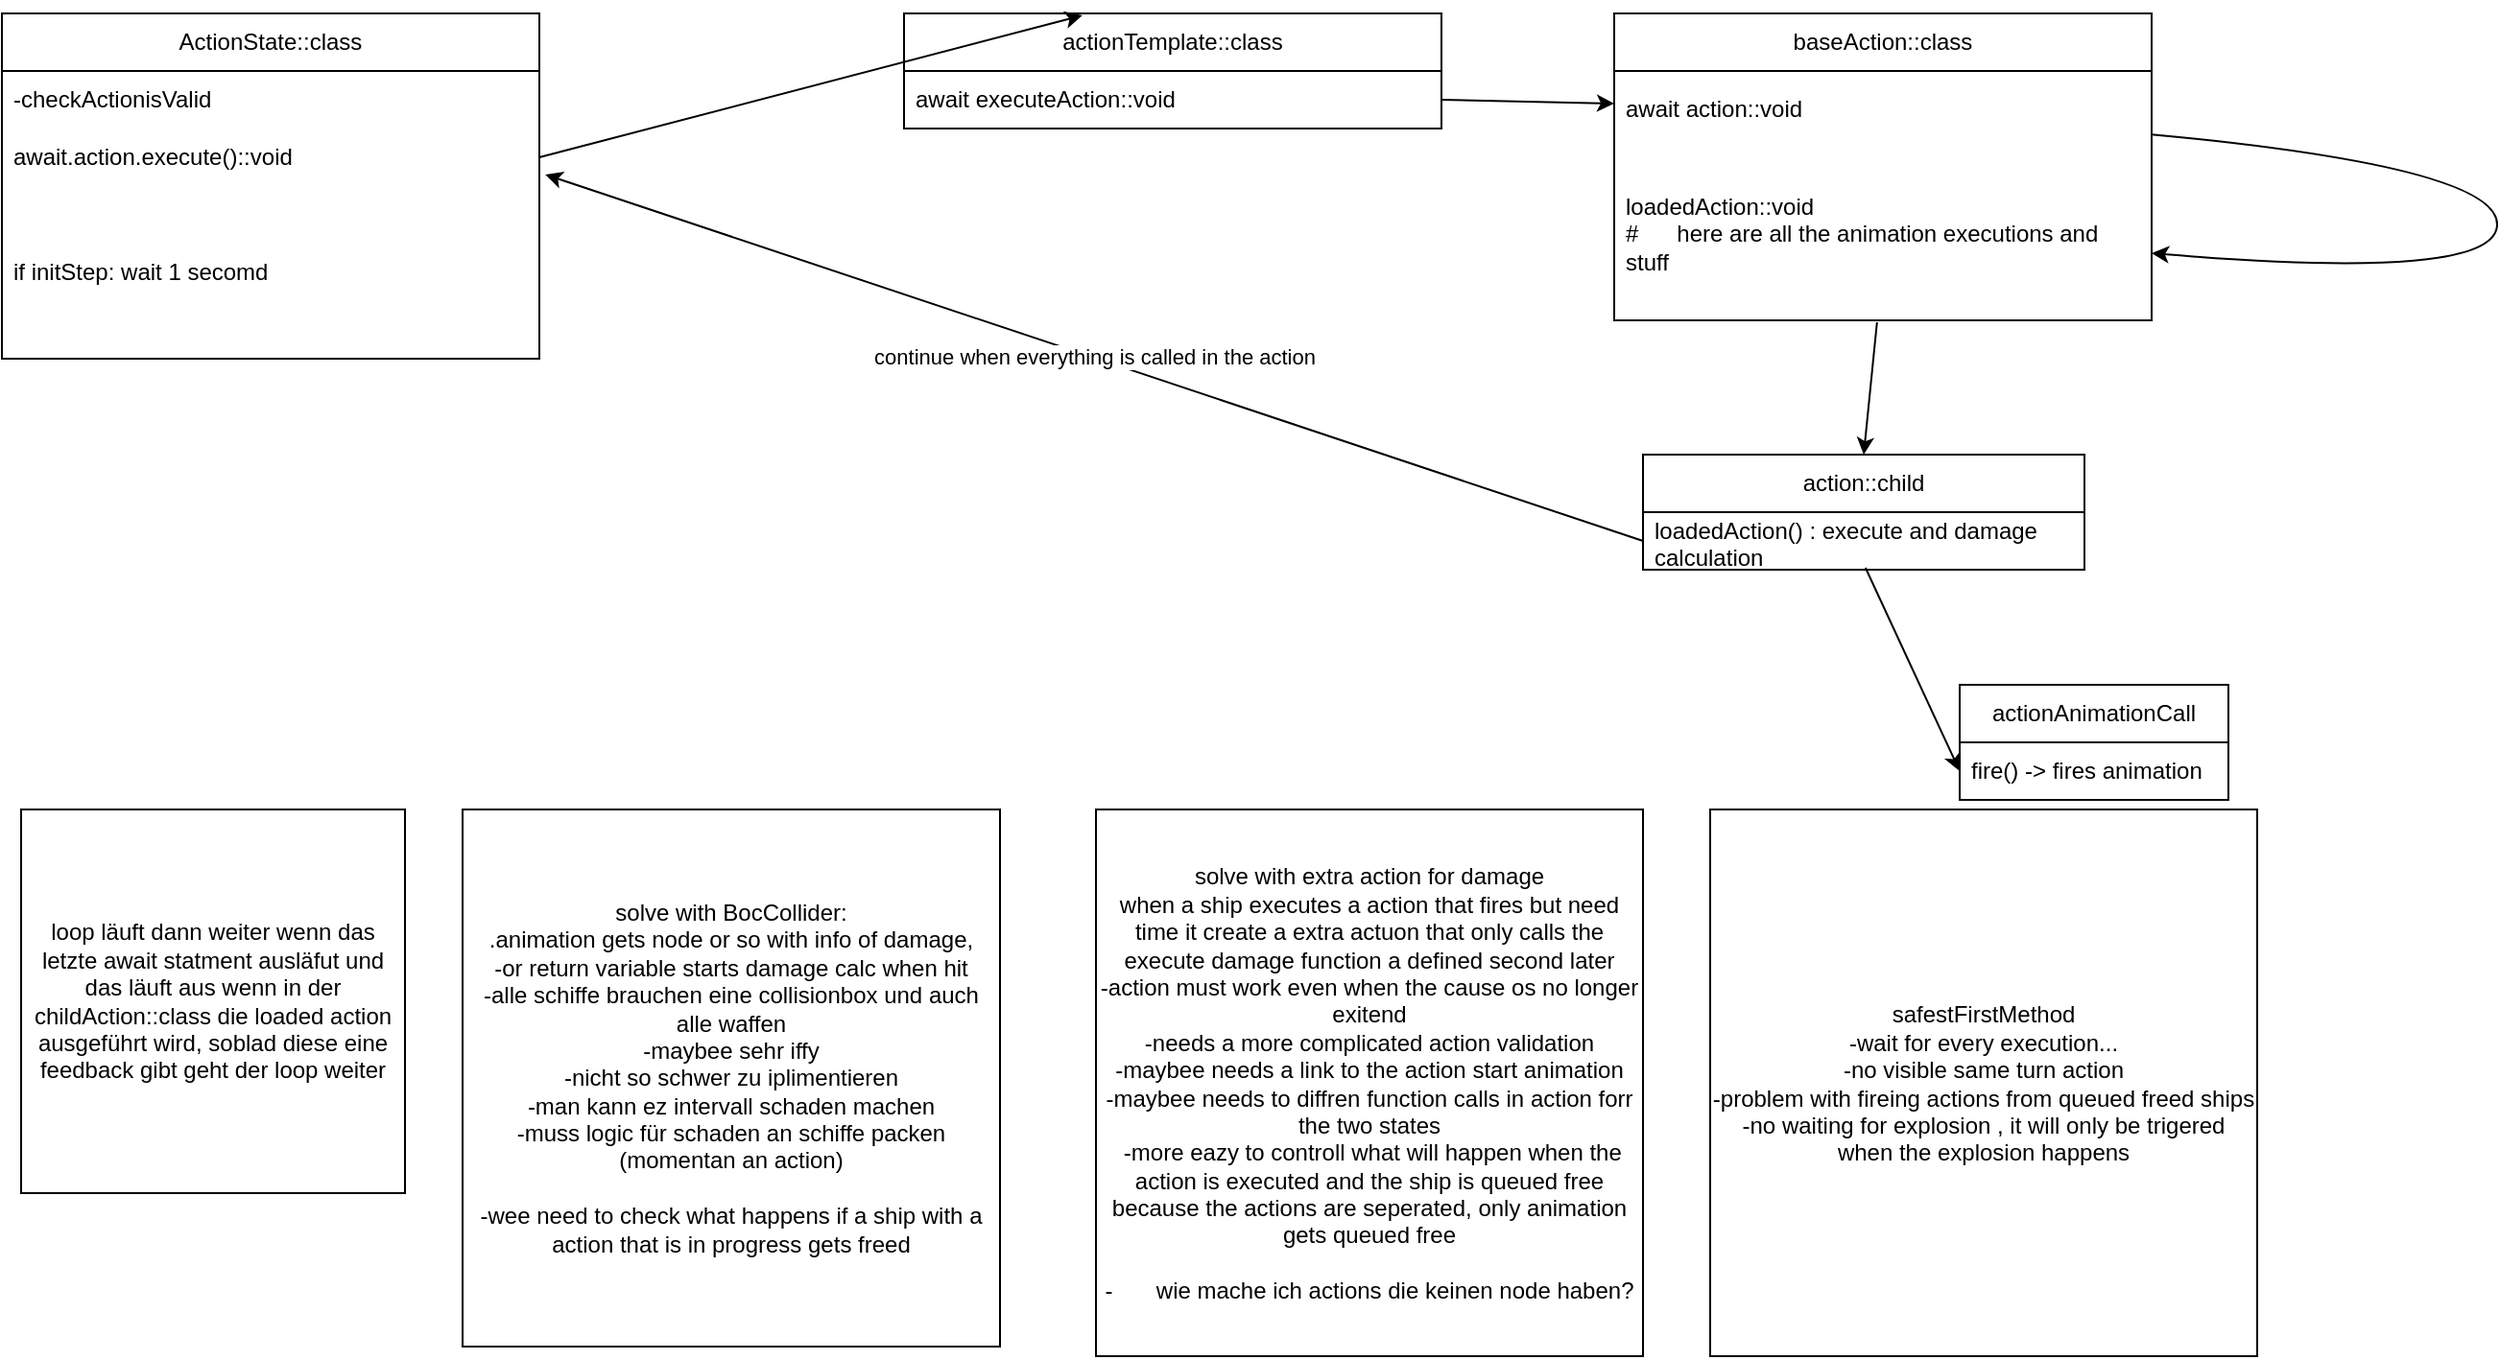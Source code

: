 <mxfile version="22.1.4" type="device">
  <diagram id="C5RBs43oDa-KdzZeNtuy" name="Page-1">
    <mxGraphModel dx="2261" dy="902" grid="1" gridSize="10" guides="1" tooltips="1" connect="1" arrows="1" fold="1" page="1" pageScale="1" pageWidth="827" pageHeight="1169" math="0" shadow="0">
      <root>
        <mxCell id="WIyWlLk6GJQsqaUBKTNV-0" />
        <mxCell id="WIyWlLk6GJQsqaUBKTNV-1" parent="WIyWlLk6GJQsqaUBKTNV-0" />
        <mxCell id="3KvujkYWrIo-BmdRtZlr-1" value="ActionState::class" style="swimlane;fontStyle=0;childLayout=stackLayout;horizontal=1;startSize=30;horizontalStack=0;resizeParent=1;resizeParentMax=0;resizeLast=0;collapsible=1;marginBottom=0;whiteSpace=wrap;html=1;" vertex="1" parent="WIyWlLk6GJQsqaUBKTNV-1">
          <mxGeometry x="-280" y="40" width="280" height="180" as="geometry" />
        </mxCell>
        <mxCell id="3KvujkYWrIo-BmdRtZlr-2" value="&lt;div&gt;-checkActionisValid&lt;/div&gt;" style="text;strokeColor=none;fillColor=none;align=left;verticalAlign=middle;spacingLeft=4;spacingRight=4;overflow=hidden;points=[[0,0.5],[1,0.5]];portConstraint=eastwest;rotatable=0;whiteSpace=wrap;html=1;" vertex="1" parent="3KvujkYWrIo-BmdRtZlr-1">
          <mxGeometry y="30" width="280" height="30" as="geometry" />
        </mxCell>
        <mxCell id="3KvujkYWrIo-BmdRtZlr-3" value="await.action.execute()::void" style="text;strokeColor=none;fillColor=none;align=left;verticalAlign=middle;spacingLeft=4;spacingRight=4;overflow=hidden;points=[[0,0.5],[1,0.5]];portConstraint=eastwest;rotatable=0;whiteSpace=wrap;html=1;" vertex="1" parent="3KvujkYWrIo-BmdRtZlr-1">
          <mxGeometry y="60" width="280" height="30" as="geometry" />
        </mxCell>
        <mxCell id="3KvujkYWrIo-BmdRtZlr-4" value="&lt;div&gt;if initStep: wait 1 secomd&lt;/div&gt;" style="text;strokeColor=none;fillColor=none;align=left;verticalAlign=middle;spacingLeft=4;spacingRight=4;overflow=hidden;points=[[0,0.5],[1,0.5]];portConstraint=eastwest;rotatable=0;whiteSpace=wrap;html=1;" vertex="1" parent="3KvujkYWrIo-BmdRtZlr-1">
          <mxGeometry y="90" width="280" height="90" as="geometry" />
        </mxCell>
        <mxCell id="3KvujkYWrIo-BmdRtZlr-5" value="actionTemplate::class" style="swimlane;fontStyle=0;childLayout=stackLayout;horizontal=1;startSize=30;horizontalStack=0;resizeParent=1;resizeParentMax=0;resizeLast=0;collapsible=1;marginBottom=0;whiteSpace=wrap;html=1;" vertex="1" parent="WIyWlLk6GJQsqaUBKTNV-1">
          <mxGeometry x="190" y="40" width="280" height="60" as="geometry" />
        </mxCell>
        <mxCell id="3KvujkYWrIo-BmdRtZlr-6" value="await executeAction::void" style="text;strokeColor=none;fillColor=none;align=left;verticalAlign=middle;spacingLeft=4;spacingRight=4;overflow=hidden;points=[[0,0.5],[1,0.5]];portConstraint=eastwest;rotatable=0;whiteSpace=wrap;html=1;" vertex="1" parent="3KvujkYWrIo-BmdRtZlr-5">
          <mxGeometry y="30" width="280" height="30" as="geometry" />
        </mxCell>
        <mxCell id="3KvujkYWrIo-BmdRtZlr-9" value="" style="endArrow=classic;html=1;rounded=0;entryX=0.332;entryY=0.017;entryDx=0;entryDy=0;entryPerimeter=0;exitX=1;exitY=0.5;exitDx=0;exitDy=0;" edge="1" parent="WIyWlLk6GJQsqaUBKTNV-1" source="3KvujkYWrIo-BmdRtZlr-3" target="3KvujkYWrIo-BmdRtZlr-5">
          <mxGeometry width="50" height="50" relative="1" as="geometry">
            <mxPoint x="60" y="200" as="sourcePoint" />
            <mxPoint x="440" y="250" as="targetPoint" />
          </mxGeometry>
        </mxCell>
        <mxCell id="3KvujkYWrIo-BmdRtZlr-10" value="&lt;div&gt;baseAction::class&lt;/div&gt;" style="swimlane;fontStyle=0;childLayout=stackLayout;horizontal=1;startSize=30;horizontalStack=0;resizeParent=1;resizeParentMax=0;resizeLast=0;collapsible=1;marginBottom=0;whiteSpace=wrap;html=1;" vertex="1" parent="WIyWlLk6GJQsqaUBKTNV-1">
          <mxGeometry x="560" y="40" width="280" height="160" as="geometry" />
        </mxCell>
        <mxCell id="3KvujkYWrIo-BmdRtZlr-14" value="await action::void" style="text;strokeColor=none;fillColor=none;align=left;verticalAlign=middle;spacingLeft=4;spacingRight=4;overflow=hidden;points=[[0,0.5],[1,0.5]];portConstraint=eastwest;rotatable=0;whiteSpace=wrap;html=1;" vertex="1" parent="3KvujkYWrIo-BmdRtZlr-10">
          <mxGeometry y="30" width="280" height="40" as="geometry" />
        </mxCell>
        <mxCell id="3KvujkYWrIo-BmdRtZlr-11" value="loadedAction::void&lt;br&gt;#&lt;span style=&quot;white-space: pre;&quot;&gt;&#x9;&lt;/span&gt;here are all the animation executions and stuff" style="text;strokeColor=none;fillColor=none;align=left;verticalAlign=middle;spacingLeft=4;spacingRight=4;overflow=hidden;points=[[0,0.5],[1,0.5]];portConstraint=eastwest;rotatable=0;whiteSpace=wrap;html=1;" vertex="1" parent="3KvujkYWrIo-BmdRtZlr-10">
          <mxGeometry y="70" width="280" height="90" as="geometry" />
        </mxCell>
        <mxCell id="3KvujkYWrIo-BmdRtZlr-16" value="" style="curved=1;endArrow=classic;html=1;rounded=0;entryX=1;entryY=0.611;entryDx=0;entryDy=0;entryPerimeter=0;" edge="1" parent="3KvujkYWrIo-BmdRtZlr-10" source="3KvujkYWrIo-BmdRtZlr-14" target="3KvujkYWrIo-BmdRtZlr-11">
          <mxGeometry width="50" height="50" relative="1" as="geometry">
            <mxPoint x="-170" y="260" as="sourcePoint" />
            <mxPoint x="-120" y="210" as="targetPoint" />
            <Array as="points">
              <mxPoint x="460" y="80" />
              <mxPoint x="460" y="140" />
            </Array>
          </mxGeometry>
        </mxCell>
        <mxCell id="3KvujkYWrIo-BmdRtZlr-15" value="" style="endArrow=classic;html=1;rounded=0;exitX=1;exitY=0.5;exitDx=0;exitDy=0;" edge="1" parent="WIyWlLk6GJQsqaUBKTNV-1" source="3KvujkYWrIo-BmdRtZlr-6" target="3KvujkYWrIo-BmdRtZlr-14">
          <mxGeometry width="50" height="50" relative="1" as="geometry">
            <mxPoint x="390" y="300" as="sourcePoint" />
            <mxPoint x="440" y="250" as="targetPoint" />
          </mxGeometry>
        </mxCell>
        <mxCell id="3KvujkYWrIo-BmdRtZlr-17" value="loop läuft dann weiter wenn das letzte await statment ausläfut und das läuft aus wenn in der childAction::class die loaded action ausgeführt wird, soblad diese eine feedback gibt geht der loop weiter " style="whiteSpace=wrap;html=1;aspect=fixed;" vertex="1" parent="WIyWlLk6GJQsqaUBKTNV-1">
          <mxGeometry x="-270" y="455" width="200" height="200" as="geometry" />
        </mxCell>
        <mxCell id="3KvujkYWrIo-BmdRtZlr-18" value="&lt;div&gt;solve with BocCollider:&lt;/div&gt;&lt;div&gt;.animation gets node or so with info of damage,&lt;/div&gt;&lt;div&gt;-or return variable starts damage calc when hit&lt;/div&gt;&lt;div&gt;-alle schiffe brauchen eine collisionbox und auch alle waffen&lt;/div&gt;&lt;div&gt;-maybee sehr iffy&lt;/div&gt;&lt;div&gt;-nicht so schwer zu iplimentieren&lt;/div&gt;&lt;div&gt;-man kann ez intervall schaden machen&lt;/div&gt;&lt;div&gt;-muss logic für schaden an schiffe packen (momentan an action)&lt;br&gt;&lt;/div&gt;&lt;div&gt;&lt;br&gt;&lt;/div&gt;&lt;div&gt;-wee need to check what happens if a ship with a action that is in progress gets freed&lt;br&gt;&lt;/div&gt;" style="whiteSpace=wrap;html=1;aspect=fixed;" vertex="1" parent="WIyWlLk6GJQsqaUBKTNV-1">
          <mxGeometry x="-40" y="455" width="280" height="280" as="geometry" />
        </mxCell>
        <mxCell id="3KvujkYWrIo-BmdRtZlr-19" value="&lt;div&gt;solve with extra action for damage&lt;/div&gt;&lt;div&gt;when a ship executes a action that fires but need time it create a extra actuon that only calls the execute damage function a defined second later&lt;/div&gt;&lt;div&gt;-action must work even when the cause os no longer exitend&lt;/div&gt;&lt;div&gt;-needs a more complicated action validation&lt;/div&gt;&lt;div&gt;-maybee needs a link to the action start animation&lt;/div&gt;&lt;div&gt;-maybee needs to diffren function calls in action forr the two states&lt;/div&gt;&lt;div&gt;&amp;nbsp;-more eazy to controll what will happen when the action is executed and the ship is queued free because the actions are seperated, only animation gets queued free&lt;br&gt;&lt;/div&gt;&lt;div&gt;&lt;br&gt;&lt;/div&gt;&lt;div&gt;-&lt;span style=&quot;white-space: pre;&quot;&gt;&#x9;&lt;/span&gt;wie mache ich actions die keinen node haben?&lt;/div&gt;" style="whiteSpace=wrap;html=1;aspect=fixed;" vertex="1" parent="WIyWlLk6GJQsqaUBKTNV-1">
          <mxGeometry x="290" y="455" width="285" height="285" as="geometry" />
        </mxCell>
        <mxCell id="3KvujkYWrIo-BmdRtZlr-20" value="&lt;div&gt;action::child&lt;/div&gt;" style="swimlane;fontStyle=0;childLayout=stackLayout;horizontal=1;startSize=30;horizontalStack=0;resizeParent=1;resizeParentMax=0;resizeLast=0;collapsible=1;marginBottom=0;whiteSpace=wrap;html=1;" vertex="1" parent="WIyWlLk6GJQsqaUBKTNV-1">
          <mxGeometry x="575" y="270" width="230" height="60" as="geometry" />
        </mxCell>
        <mxCell id="3KvujkYWrIo-BmdRtZlr-21" value="loadedAction() : execute and damage calculation" style="text;strokeColor=none;fillColor=none;align=left;verticalAlign=middle;spacingLeft=4;spacingRight=4;overflow=hidden;points=[[0,0.5],[1,0.5]];portConstraint=eastwest;rotatable=0;whiteSpace=wrap;html=1;" vertex="1" parent="3KvujkYWrIo-BmdRtZlr-20">
          <mxGeometry y="30" width="230" height="30" as="geometry" />
        </mxCell>
        <mxCell id="3KvujkYWrIo-BmdRtZlr-24" value="" style="endArrow=classic;html=1;rounded=0;exitX=0.489;exitY=1.011;exitDx=0;exitDy=0;exitPerimeter=0;entryX=0.5;entryY=0;entryDx=0;entryDy=0;" edge="1" parent="WIyWlLk6GJQsqaUBKTNV-1" source="3KvujkYWrIo-BmdRtZlr-11" target="3KvujkYWrIo-BmdRtZlr-20">
          <mxGeometry width="50" height="50" relative="1" as="geometry">
            <mxPoint x="390" y="390" as="sourcePoint" />
            <mxPoint x="440" y="340" as="targetPoint" />
          </mxGeometry>
        </mxCell>
        <mxCell id="3KvujkYWrIo-BmdRtZlr-25" value="continue when everything is called in the action" style="endArrow=classic;html=1;rounded=0;exitX=0;exitY=0.5;exitDx=0;exitDy=0;entryX=1.011;entryY=0.8;entryDx=0;entryDy=0;entryPerimeter=0;" edge="1" parent="WIyWlLk6GJQsqaUBKTNV-1" source="3KvujkYWrIo-BmdRtZlr-21" target="3KvujkYWrIo-BmdRtZlr-3">
          <mxGeometry width="50" height="50" relative="1" as="geometry">
            <mxPoint x="390" y="390" as="sourcePoint" />
            <mxPoint x="440" y="340" as="targetPoint" />
          </mxGeometry>
        </mxCell>
        <mxCell id="3KvujkYWrIo-BmdRtZlr-26" value="&lt;div&gt;actionAnimationCall&lt;/div&gt;" style="swimlane;fontStyle=0;childLayout=stackLayout;horizontal=1;startSize=30;horizontalStack=0;resizeParent=1;resizeParentMax=0;resizeLast=0;collapsible=1;marginBottom=0;whiteSpace=wrap;html=1;" vertex="1" parent="WIyWlLk6GJQsqaUBKTNV-1">
          <mxGeometry x="740" y="390" width="140" height="60" as="geometry" />
        </mxCell>
        <mxCell id="3KvujkYWrIo-BmdRtZlr-27" value="fire() -&amp;gt; fires animation" style="text;strokeColor=none;fillColor=none;align=left;verticalAlign=middle;spacingLeft=4;spacingRight=4;overflow=hidden;points=[[0,0.5],[1,0.5]];portConstraint=eastwest;rotatable=0;whiteSpace=wrap;html=1;" vertex="1" parent="3KvujkYWrIo-BmdRtZlr-26">
          <mxGeometry y="30" width="140" height="30" as="geometry" />
        </mxCell>
        <mxCell id="3KvujkYWrIo-BmdRtZlr-30" value="" style="endArrow=classic;html=1;rounded=0;exitX=0.504;exitY=0.967;exitDx=0;exitDy=0;exitPerimeter=0;entryX=0;entryY=0.5;entryDx=0;entryDy=0;" edge="1" parent="WIyWlLk6GJQsqaUBKTNV-1" source="3KvujkYWrIo-BmdRtZlr-21" target="3KvujkYWrIo-BmdRtZlr-27">
          <mxGeometry width="50" height="50" relative="1" as="geometry">
            <mxPoint x="707" y="211" as="sourcePoint" />
            <mxPoint x="700" y="280" as="targetPoint" />
          </mxGeometry>
        </mxCell>
        <mxCell id="3KvujkYWrIo-BmdRtZlr-31" value="&lt;div&gt;safestFirstMethod&lt;/div&gt;&lt;div&gt;-wait for every execution...&lt;/div&gt;&lt;div&gt;-no visible same turn action&lt;/div&gt;&lt;div&gt;-problem with fireing actions from queued freed ships&lt;/div&gt;&lt;div&gt;-no waiting for explosion , it will only be trigered when the explosion happens&lt;br&gt;&lt;/div&gt;" style="whiteSpace=wrap;html=1;aspect=fixed;" vertex="1" parent="WIyWlLk6GJQsqaUBKTNV-1">
          <mxGeometry x="610" y="455" width="285" height="285" as="geometry" />
        </mxCell>
      </root>
    </mxGraphModel>
  </diagram>
</mxfile>
